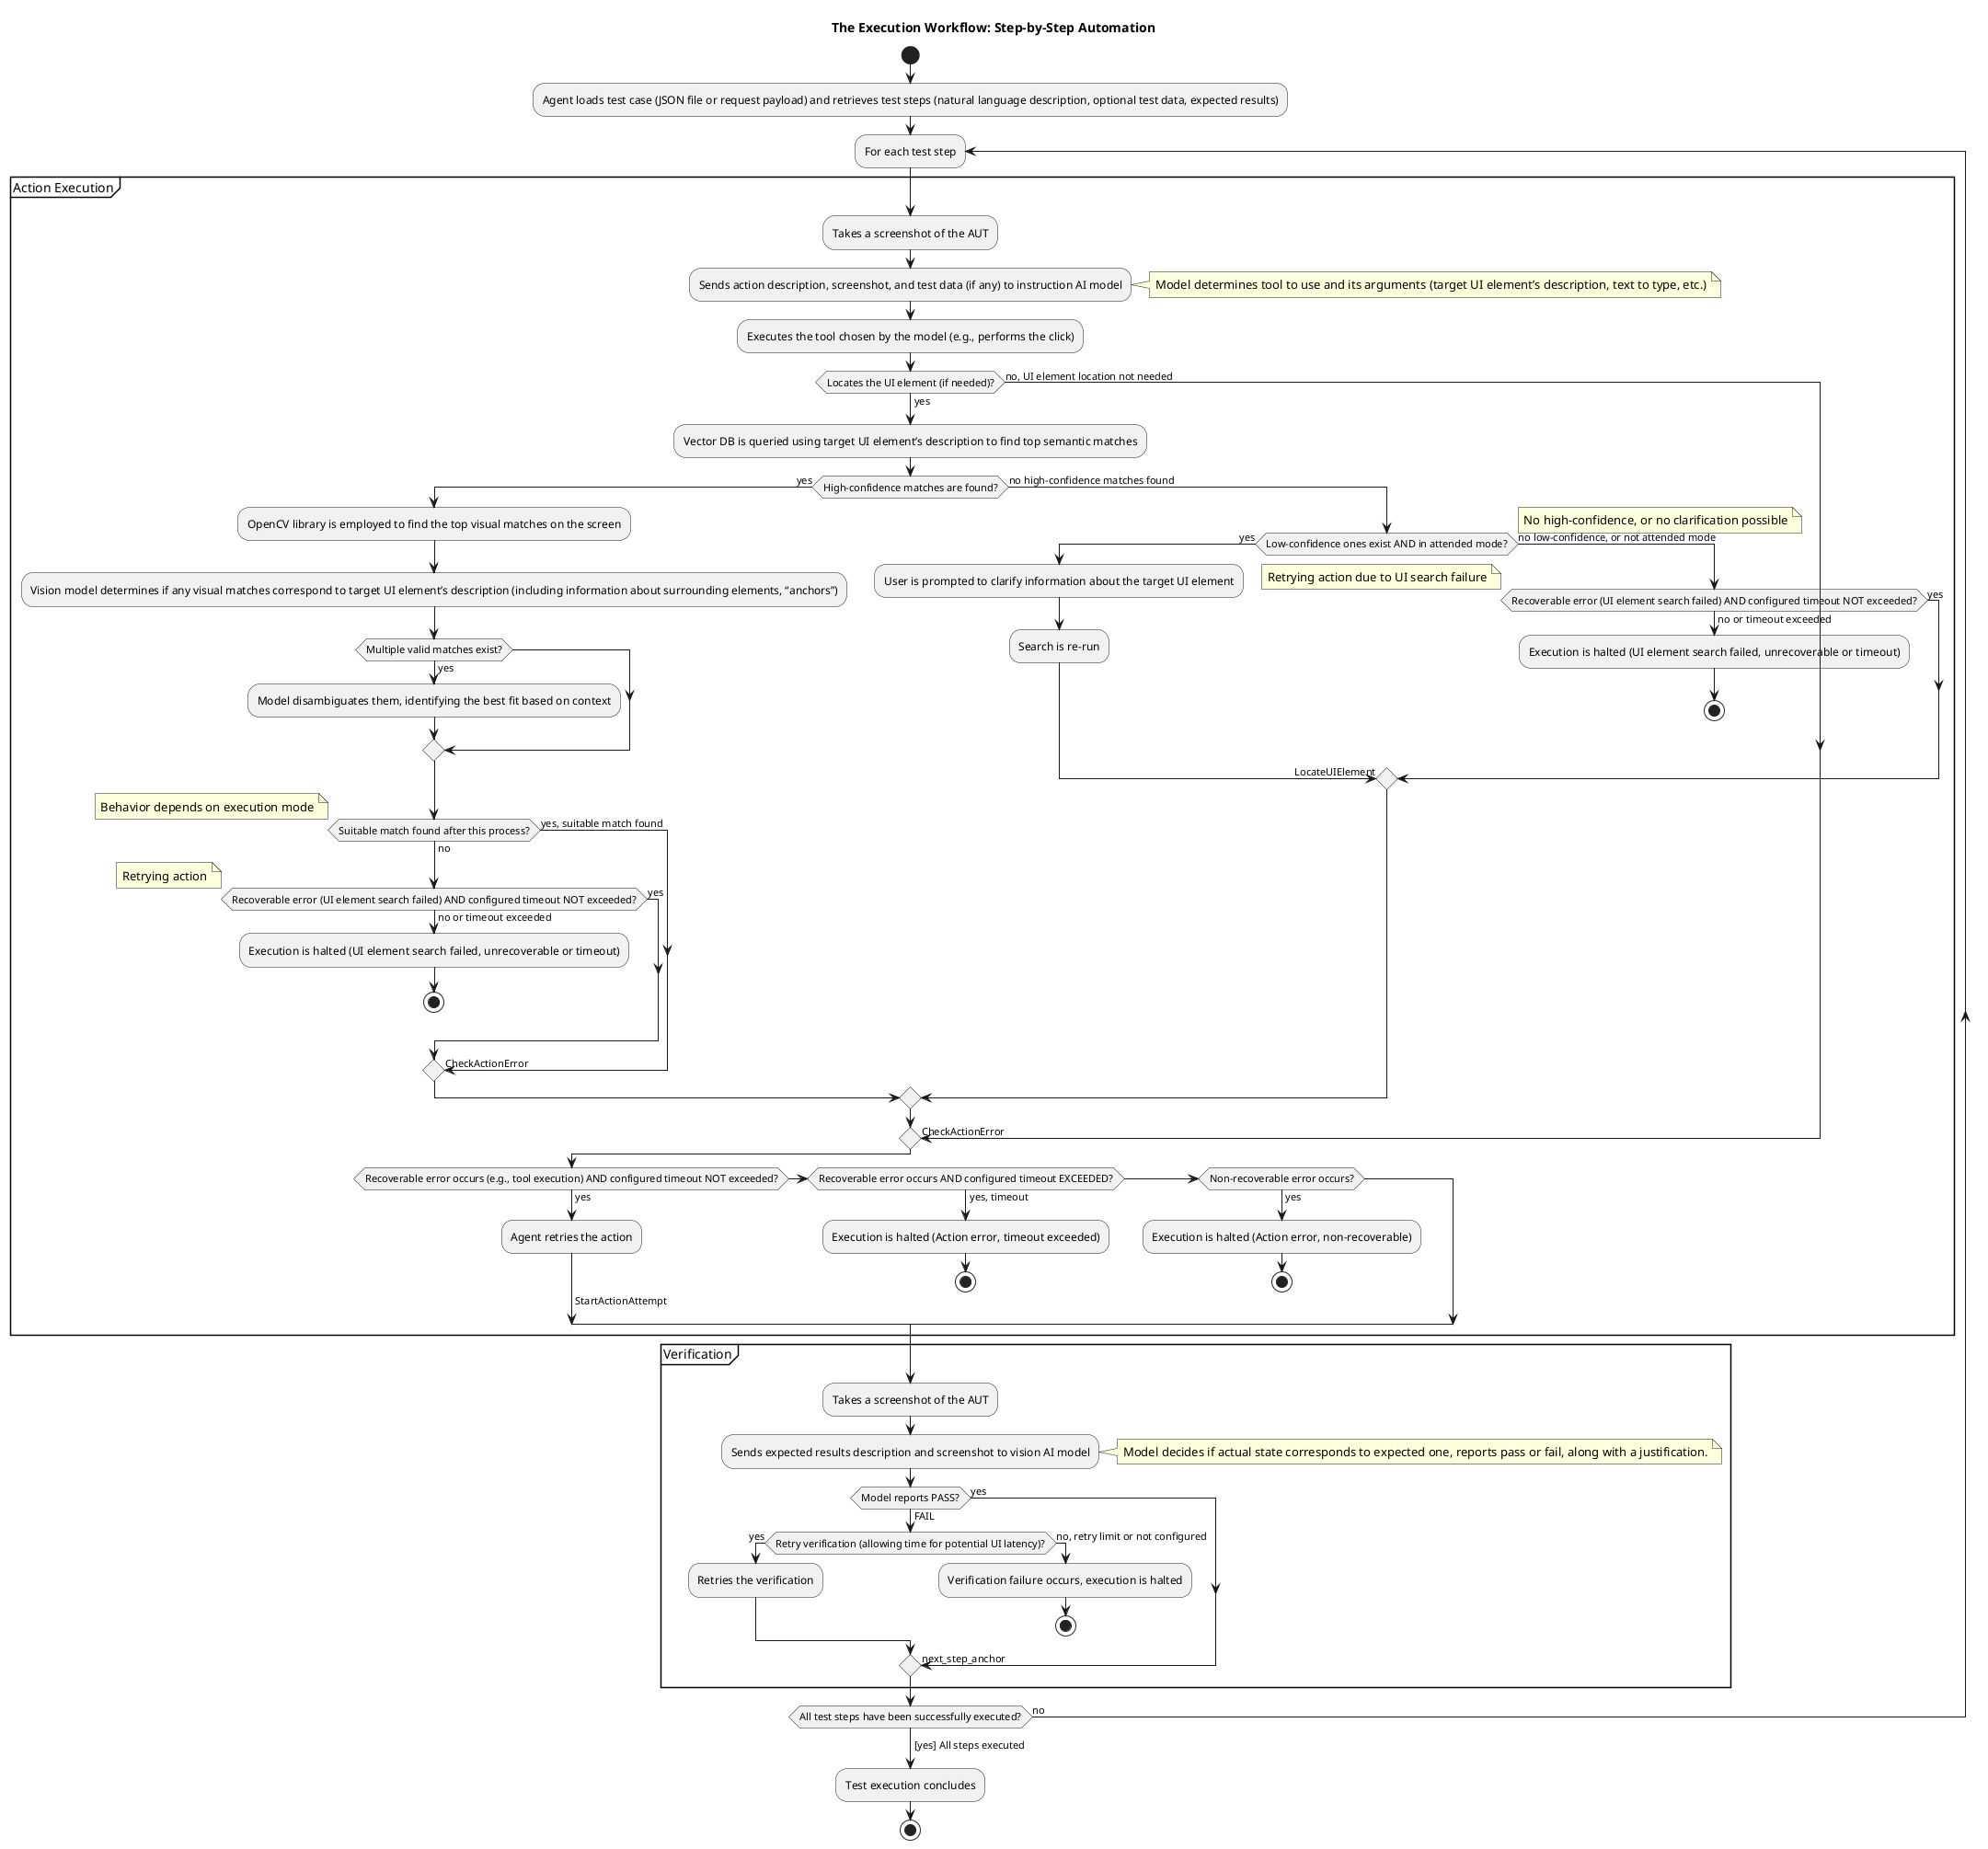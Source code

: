 @startuml
title The Execution Workflow: Step-by-Step Automation

start
:Agent loads test case (JSON file or request payload) and retrieves test steps (natural language description, optional test data, expected results);

repeat :For each test step
    partition "Action Execution" {
        label StartActionAttempt
        :Takes a screenshot of the AUT;
        :Sends action description, screenshot, and test data (if any) to instruction AI model;
        note right: Model determines tool to use and its arguments (target UI element’s description, text to type, etc.)
        :Executes the tool chosen by the model (e.g., performs the click);

        if (Locates the UI element (if needed)?) then (yes)
            label LocateUIElement
            :Vector DB is queried using target UI element’s description to find top semantic matches;
            if (High-confidence matches are found?) then (yes)
                :OpenCV library is employed to find the top visual matches on the screen;
                :Vision model determines if any visual matches correspond to target UI element’s description (including information about surrounding elements, “anchors”);
                if (Multiple valid matches exist?) then (yes)
                    :Model disambiguates them, identifying the best fit based on context;
                endif
                if (Suitable match found after this process?) then (no)
                    note right: Behavior depends on execution mode
                    if (Recoverable error (UI element search failed) AND configured timeout NOT exceeded?) then (yes)
                        floating note: Retrying action
                        -> StartActionAttempt;
                    else (no or timeout exceeded)
                        :Execution is halted (UI element search failed, unrecoverable or timeout);
                        stop
                    endif
                else (yes, suitable match found)
                    -> CheckActionError;
                endif
            else (no high-confidence matches found)
                if (Low-confidence ones exist AND in attended mode?) then (yes)
                    :User is prompted to clarify information about the target UI element;
                    :Search is re-run;
                    -> LocateUIElement;
                else (no low-confidence, or not attended mode)
                    note right: No high-confidence, or no clarification possible
                    if (Recoverable error (UI element search failed) AND configured timeout NOT exceeded?) then (yes)
                        floating note: Retrying action due to UI search failure
                        -> StartActionAttempt;
                    else (no or timeout exceeded)
                        :Execution is halted (UI element search failed, unrecoverable or timeout);
                        stop
                    endif
                endif
            endif
        else (no, UI element location not needed)
            -> CheckActionError;
        endif

        label CheckActionError
        if (Recoverable error occurs (e.g., tool execution) AND configured timeout NOT exceeded?) then (yes)
            :Agent retries the action;
            -> StartActionAttempt;
        elseif (Recoverable error occurs AND configured timeout EXCEEDED?) then (yes, timeout)
            :Execution is halted (Action error, timeout exceeded);
            stop
        elseif (Non-recoverable error occurs?) then (yes)
            :Execution is halted (Action error, non-recoverable);
            stop
        endif
    }

    partition "Verification" {
        label StartVerificationAttempt
        :Takes a screenshot of the AUT;
        :Sends expected results description and screenshot to vision AI model;
        note right: Model decides if actual state corresponds to expected one, reports pass or fail, along with a justification.
        if (Model reports PASS?) then (yes)
            -> next_step_anchor;
        else (FAIL)
            if (Retry verification (allowing time for potential UI latency)?) then (yes)
                :Retries the verification;
                -> StartVerificationAttempt;
            else (no, retry limit or not configured)
                :Verification failure occurs, execution is halted;
                stop
            endif
        endif
    }
    label next_step_anchor
repeat while (All test steps have been successfully executed?) is (no)
->[yes] All steps executed;

:Test execution concludes;
stop
@enduml
